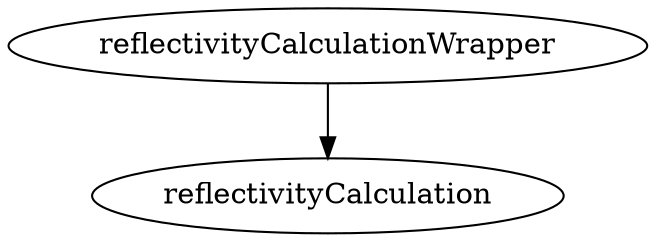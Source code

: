 /* Created by mdot for Matlab */
digraph m2html {
  reflectivityCalculationWrapper -> reflectivityCalculation;

  reflectivityCalculation [URL="reflectivityCalculation.html"];
  reflectivityCalculationWrapper [URL="reflectivityCalculationWrapper.html"];
}
